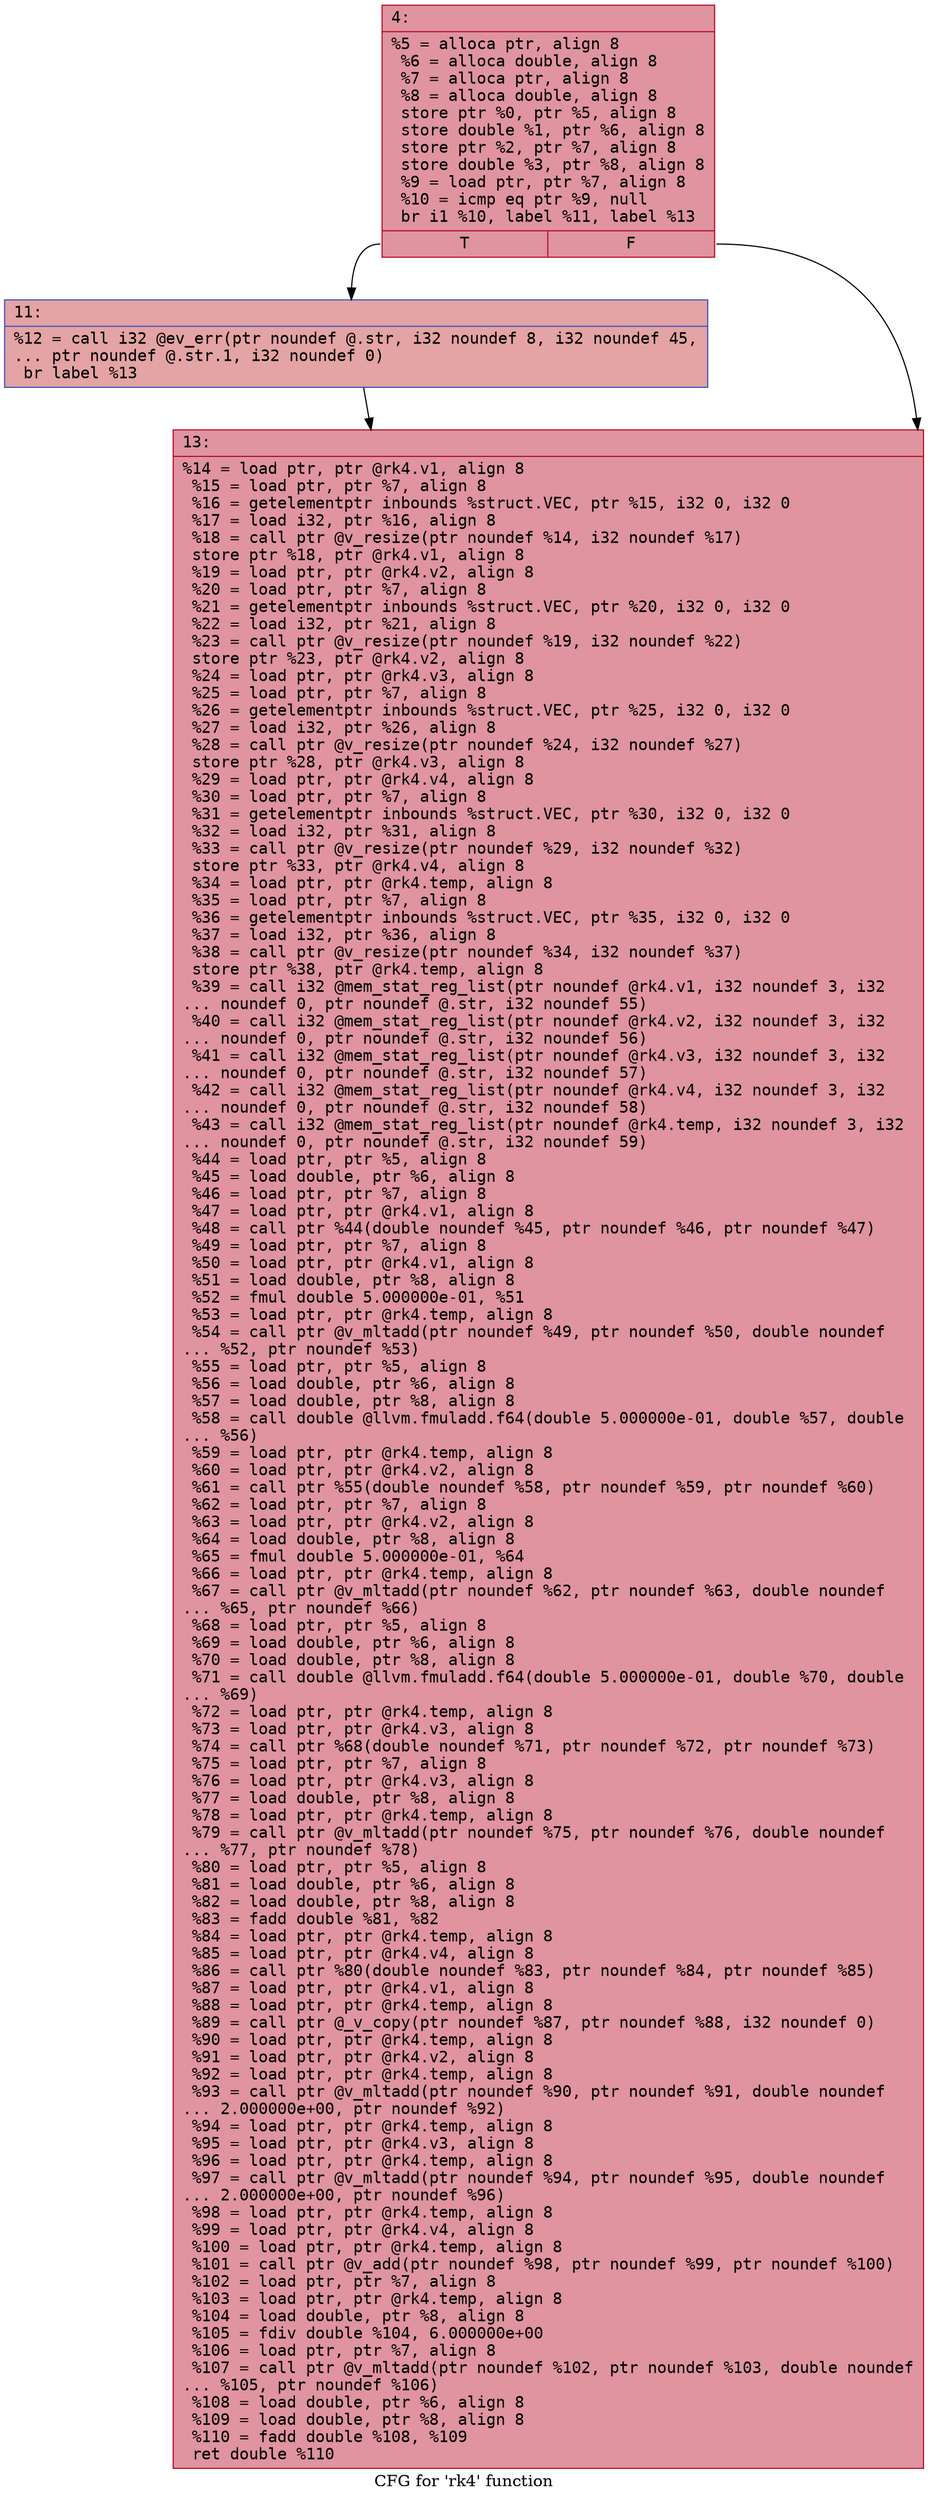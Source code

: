 digraph "CFG for 'rk4' function" {
	label="CFG for 'rk4' function";

	Node0x600000f36260 [shape=record,color="#b70d28ff", style=filled, fillcolor="#b70d2870" fontname="Courier",label="{4:\l|  %5 = alloca ptr, align 8\l  %6 = alloca double, align 8\l  %7 = alloca ptr, align 8\l  %8 = alloca double, align 8\l  store ptr %0, ptr %5, align 8\l  store double %1, ptr %6, align 8\l  store ptr %2, ptr %7, align 8\l  store double %3, ptr %8, align 8\l  %9 = load ptr, ptr %7, align 8\l  %10 = icmp eq ptr %9, null\l  br i1 %10, label %11, label %13\l|{<s0>T|<s1>F}}"];
	Node0x600000f36260:s0 -> Node0x600000f362b0[tooltip="4 -> 11\nProbability 37.50%" ];
	Node0x600000f36260:s1 -> Node0x600000f36300[tooltip="4 -> 13\nProbability 62.50%" ];
	Node0x600000f362b0 [shape=record,color="#3d50c3ff", style=filled, fillcolor="#c32e3170" fontname="Courier",label="{11:\l|  %12 = call i32 @ev_err(ptr noundef @.str, i32 noundef 8, i32 noundef 45,\l... ptr noundef @.str.1, i32 noundef 0)\l  br label %13\l}"];
	Node0x600000f362b0 -> Node0x600000f36300[tooltip="11 -> 13\nProbability 100.00%" ];
	Node0x600000f36300 [shape=record,color="#b70d28ff", style=filled, fillcolor="#b70d2870" fontname="Courier",label="{13:\l|  %14 = load ptr, ptr @rk4.v1, align 8\l  %15 = load ptr, ptr %7, align 8\l  %16 = getelementptr inbounds %struct.VEC, ptr %15, i32 0, i32 0\l  %17 = load i32, ptr %16, align 8\l  %18 = call ptr @v_resize(ptr noundef %14, i32 noundef %17)\l  store ptr %18, ptr @rk4.v1, align 8\l  %19 = load ptr, ptr @rk4.v2, align 8\l  %20 = load ptr, ptr %7, align 8\l  %21 = getelementptr inbounds %struct.VEC, ptr %20, i32 0, i32 0\l  %22 = load i32, ptr %21, align 8\l  %23 = call ptr @v_resize(ptr noundef %19, i32 noundef %22)\l  store ptr %23, ptr @rk4.v2, align 8\l  %24 = load ptr, ptr @rk4.v3, align 8\l  %25 = load ptr, ptr %7, align 8\l  %26 = getelementptr inbounds %struct.VEC, ptr %25, i32 0, i32 0\l  %27 = load i32, ptr %26, align 8\l  %28 = call ptr @v_resize(ptr noundef %24, i32 noundef %27)\l  store ptr %28, ptr @rk4.v3, align 8\l  %29 = load ptr, ptr @rk4.v4, align 8\l  %30 = load ptr, ptr %7, align 8\l  %31 = getelementptr inbounds %struct.VEC, ptr %30, i32 0, i32 0\l  %32 = load i32, ptr %31, align 8\l  %33 = call ptr @v_resize(ptr noundef %29, i32 noundef %32)\l  store ptr %33, ptr @rk4.v4, align 8\l  %34 = load ptr, ptr @rk4.temp, align 8\l  %35 = load ptr, ptr %7, align 8\l  %36 = getelementptr inbounds %struct.VEC, ptr %35, i32 0, i32 0\l  %37 = load i32, ptr %36, align 8\l  %38 = call ptr @v_resize(ptr noundef %34, i32 noundef %37)\l  store ptr %38, ptr @rk4.temp, align 8\l  %39 = call i32 @mem_stat_reg_list(ptr noundef @rk4.v1, i32 noundef 3, i32\l... noundef 0, ptr noundef @.str, i32 noundef 55)\l  %40 = call i32 @mem_stat_reg_list(ptr noundef @rk4.v2, i32 noundef 3, i32\l... noundef 0, ptr noundef @.str, i32 noundef 56)\l  %41 = call i32 @mem_stat_reg_list(ptr noundef @rk4.v3, i32 noundef 3, i32\l... noundef 0, ptr noundef @.str, i32 noundef 57)\l  %42 = call i32 @mem_stat_reg_list(ptr noundef @rk4.v4, i32 noundef 3, i32\l... noundef 0, ptr noundef @.str, i32 noundef 58)\l  %43 = call i32 @mem_stat_reg_list(ptr noundef @rk4.temp, i32 noundef 3, i32\l... noundef 0, ptr noundef @.str, i32 noundef 59)\l  %44 = load ptr, ptr %5, align 8\l  %45 = load double, ptr %6, align 8\l  %46 = load ptr, ptr %7, align 8\l  %47 = load ptr, ptr @rk4.v1, align 8\l  %48 = call ptr %44(double noundef %45, ptr noundef %46, ptr noundef %47)\l  %49 = load ptr, ptr %7, align 8\l  %50 = load ptr, ptr @rk4.v1, align 8\l  %51 = load double, ptr %8, align 8\l  %52 = fmul double 5.000000e-01, %51\l  %53 = load ptr, ptr @rk4.temp, align 8\l  %54 = call ptr @v_mltadd(ptr noundef %49, ptr noundef %50, double noundef\l... %52, ptr noundef %53)\l  %55 = load ptr, ptr %5, align 8\l  %56 = load double, ptr %6, align 8\l  %57 = load double, ptr %8, align 8\l  %58 = call double @llvm.fmuladd.f64(double 5.000000e-01, double %57, double\l... %56)\l  %59 = load ptr, ptr @rk4.temp, align 8\l  %60 = load ptr, ptr @rk4.v2, align 8\l  %61 = call ptr %55(double noundef %58, ptr noundef %59, ptr noundef %60)\l  %62 = load ptr, ptr %7, align 8\l  %63 = load ptr, ptr @rk4.v2, align 8\l  %64 = load double, ptr %8, align 8\l  %65 = fmul double 5.000000e-01, %64\l  %66 = load ptr, ptr @rk4.temp, align 8\l  %67 = call ptr @v_mltadd(ptr noundef %62, ptr noundef %63, double noundef\l... %65, ptr noundef %66)\l  %68 = load ptr, ptr %5, align 8\l  %69 = load double, ptr %6, align 8\l  %70 = load double, ptr %8, align 8\l  %71 = call double @llvm.fmuladd.f64(double 5.000000e-01, double %70, double\l... %69)\l  %72 = load ptr, ptr @rk4.temp, align 8\l  %73 = load ptr, ptr @rk4.v3, align 8\l  %74 = call ptr %68(double noundef %71, ptr noundef %72, ptr noundef %73)\l  %75 = load ptr, ptr %7, align 8\l  %76 = load ptr, ptr @rk4.v3, align 8\l  %77 = load double, ptr %8, align 8\l  %78 = load ptr, ptr @rk4.temp, align 8\l  %79 = call ptr @v_mltadd(ptr noundef %75, ptr noundef %76, double noundef\l... %77, ptr noundef %78)\l  %80 = load ptr, ptr %5, align 8\l  %81 = load double, ptr %6, align 8\l  %82 = load double, ptr %8, align 8\l  %83 = fadd double %81, %82\l  %84 = load ptr, ptr @rk4.temp, align 8\l  %85 = load ptr, ptr @rk4.v4, align 8\l  %86 = call ptr %80(double noundef %83, ptr noundef %84, ptr noundef %85)\l  %87 = load ptr, ptr @rk4.v1, align 8\l  %88 = load ptr, ptr @rk4.temp, align 8\l  %89 = call ptr @_v_copy(ptr noundef %87, ptr noundef %88, i32 noundef 0)\l  %90 = load ptr, ptr @rk4.temp, align 8\l  %91 = load ptr, ptr @rk4.v2, align 8\l  %92 = load ptr, ptr @rk4.temp, align 8\l  %93 = call ptr @v_mltadd(ptr noundef %90, ptr noundef %91, double noundef\l... 2.000000e+00, ptr noundef %92)\l  %94 = load ptr, ptr @rk4.temp, align 8\l  %95 = load ptr, ptr @rk4.v3, align 8\l  %96 = load ptr, ptr @rk4.temp, align 8\l  %97 = call ptr @v_mltadd(ptr noundef %94, ptr noundef %95, double noundef\l... 2.000000e+00, ptr noundef %96)\l  %98 = load ptr, ptr @rk4.temp, align 8\l  %99 = load ptr, ptr @rk4.v4, align 8\l  %100 = load ptr, ptr @rk4.temp, align 8\l  %101 = call ptr @v_add(ptr noundef %98, ptr noundef %99, ptr noundef %100)\l  %102 = load ptr, ptr %7, align 8\l  %103 = load ptr, ptr @rk4.temp, align 8\l  %104 = load double, ptr %8, align 8\l  %105 = fdiv double %104, 6.000000e+00\l  %106 = load ptr, ptr %7, align 8\l  %107 = call ptr @v_mltadd(ptr noundef %102, ptr noundef %103, double noundef\l... %105, ptr noundef %106)\l  %108 = load double, ptr %6, align 8\l  %109 = load double, ptr %8, align 8\l  %110 = fadd double %108, %109\l  ret double %110\l}"];
}
